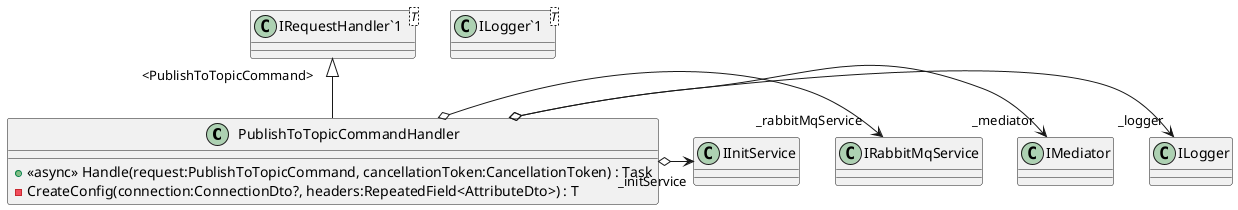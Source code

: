 @startuml
class PublishToTopicCommandHandler {
    + <<async>> Handle(request:PublishToTopicCommand, cancellationToken:CancellationToken) : Task
    - CreateConfig(connection:ConnectionDto?, headers:RepeatedField<AttributeDto>) : T
}
class "ILogger`1"<T> {
}
class "IRequestHandler`1"<T> {
}
"IRequestHandler`1" "<PublishToTopicCommand>" <|-- PublishToTopicCommandHandler
PublishToTopicCommandHandler o-> "_logger" ILogger
PublishToTopicCommandHandler o-> "_mediator" IMediator
PublishToTopicCommandHandler o-> "_rabbitMqService" IRabbitMqService
PublishToTopicCommandHandler o-> "_initService" IInitService
@enduml
